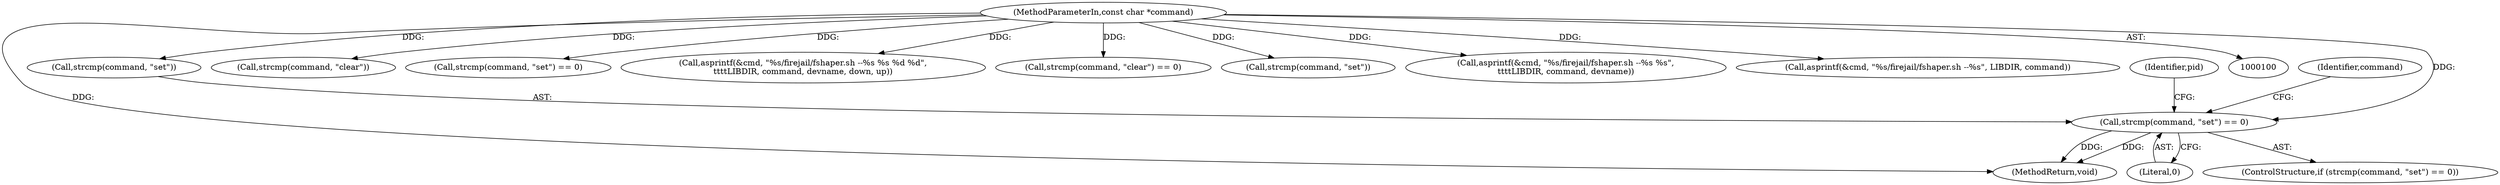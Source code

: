digraph "0_firejail_5d43fdcd215203868d440ffc42036f5f5ffc89fc@API" {
"1000192" [label="(Call,strcmp(command, \"set\") == 0)"];
"1000102" [label="(MethodParameterIn,const char *command)"];
"1000198" [label="(Identifier,pid)"];
"1000193" [label="(Call,strcmp(command, \"set\"))"];
"1000205" [label="(Call,strcmp(command, \"clear\"))"];
"1000332" [label="(Call,strcmp(command, \"set\") == 0)"];
"1000340" [label="(Call,asprintf(&cmd, \"%s/firejail/fshaper.sh --%s %s %d %d\",\n\t\t\t\tLIBDIR, command, devname, down, up))"];
"1000204" [label="(Call,strcmp(command, \"clear\") == 0)"];
"1000333" [label="(Call,strcmp(command, \"set\"))"];
"1000357" [label="(Call,asprintf(&cmd, \"%s/firejail/fshaper.sh --%s %s\",\n\t\t\t\tLIBDIR, command, devname))"];
"1000196" [label="(Literal,0)"];
"1000192" [label="(Call,strcmp(command, \"set\") == 0)"];
"1000372" [label="(Call,asprintf(&cmd, \"%s/firejail/fshaper.sh --%s\", LIBDIR, command))"];
"1000428" [label="(MethodReturn,void)"];
"1000191" [label="(ControlStructure,if (strcmp(command, \"set\") == 0))"];
"1000206" [label="(Identifier,command)"];
"1000102" [label="(MethodParameterIn,const char *command)"];
"1000192" -> "1000191"  [label="AST: "];
"1000192" -> "1000196"  [label="CFG: "];
"1000193" -> "1000192"  [label="AST: "];
"1000196" -> "1000192"  [label="AST: "];
"1000198" -> "1000192"  [label="CFG: "];
"1000206" -> "1000192"  [label="CFG: "];
"1000192" -> "1000428"  [label="DDG: "];
"1000192" -> "1000428"  [label="DDG: "];
"1000102" -> "1000192"  [label="DDG: "];
"1000102" -> "1000100"  [label="AST: "];
"1000102" -> "1000428"  [label="DDG: "];
"1000102" -> "1000193"  [label="DDG: "];
"1000102" -> "1000204"  [label="DDG: "];
"1000102" -> "1000205"  [label="DDG: "];
"1000102" -> "1000332"  [label="DDG: "];
"1000102" -> "1000333"  [label="DDG: "];
"1000102" -> "1000340"  [label="DDG: "];
"1000102" -> "1000357"  [label="DDG: "];
"1000102" -> "1000372"  [label="DDG: "];
}
